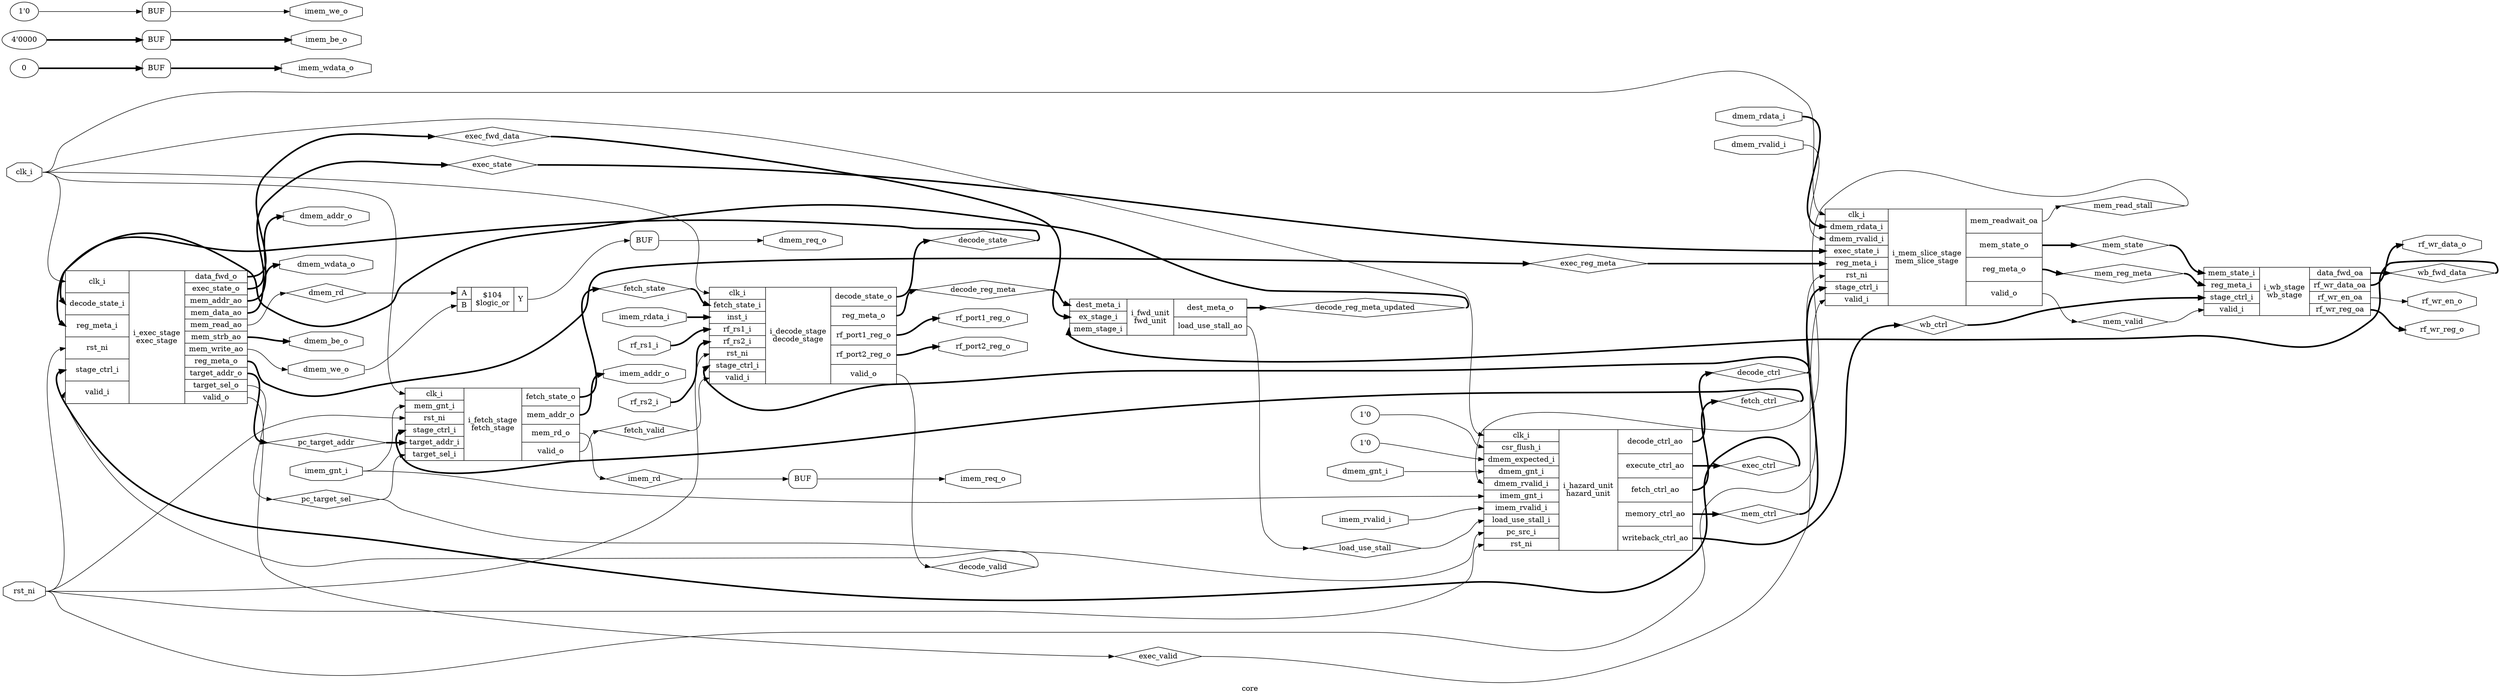 digraph "core" {
label="core";
rankdir="LR";
remincross=true;
n2 [ shape=diamond, label="dmem_rd", color="black", fontcolor="black" ];
n3 [ shape=diamond, label="pc_target_addr", color="black", fontcolor="black" ];
n4 [ shape=diamond, label="imem_rd", color="black", fontcolor="black" ];
n5 [ shape=diamond, label="pc_target_sel", color="black", fontcolor="black" ];
n6 [ shape=diamond, label="wb_fwd_data", color="black", fontcolor="black" ];
n7 [ shape=diamond, label="exec_fwd_data", color="black", fontcolor="black" ];
n8 [ shape=diamond, label="load_use_stall", color="black", fontcolor="black" ];
n9 [ shape=diamond, label="mem_read_stall", color="black", fontcolor="black" ];
n10 [ shape=diamond, label="mem_valid", color="black", fontcolor="black" ];
n11 [ shape=diamond, label="exec_valid", color="black", fontcolor="black" ];
n12 [ shape=diamond, label="decode_valid", color="black", fontcolor="black" ];
n13 [ shape=diamond, label="fetch_valid", color="black", fontcolor="black" ];
n14 [ shape=diamond, label="mem_reg_meta", color="black", fontcolor="black" ];
n15 [ shape=diamond, label="exec_reg_meta", color="black", fontcolor="black" ];
n16 [ shape=diamond, label="decode_reg_meta_updated", color="black", fontcolor="black" ];
n17 [ shape=diamond, label="decode_reg_meta", color="black", fontcolor="black" ];
n18 [ shape=diamond, label="wb_ctrl", color="black", fontcolor="black" ];
n19 [ shape=diamond, label="mem_ctrl", color="black", fontcolor="black" ];
n20 [ shape=diamond, label="exec_ctrl", color="black", fontcolor="black" ];
n21 [ shape=diamond, label="decode_ctrl", color="black", fontcolor="black" ];
n22 [ shape=diamond, label="fetch_ctrl", color="black", fontcolor="black" ];
n23 [ shape=diamond, label="mem_state", color="black", fontcolor="black" ];
n24 [ shape=diamond, label="exec_state", color="black", fontcolor="black" ];
n25 [ shape=diamond, label="decode_state", color="black", fontcolor="black" ];
n26 [ shape=diamond, label="fetch_state", color="black", fontcolor="black" ];
n27 [ shape=octagon, label="dmem_rdata_i", color="black", fontcolor="black" ];
n28 [ shape=octagon, label="dmem_rvalid_i", color="black", fontcolor="black" ];
n29 [ shape=octagon, label="dmem_wdata_o", color="black", fontcolor="black" ];
n30 [ shape=octagon, label="dmem_be_o", color="black", fontcolor="black" ];
n31 [ shape=octagon, label="dmem_we_o", color="black", fontcolor="black" ];
n32 [ shape=octagon, label="dmem_addr_o", color="black", fontcolor="black" ];
n33 [ shape=octagon, label="dmem_gnt_i", color="black", fontcolor="black" ];
n34 [ shape=octagon, label="dmem_req_o", color="black", fontcolor="black" ];
n35 [ shape=octagon, label="rf_rs2_i", color="black", fontcolor="black" ];
n36 [ shape=octagon, label="rf_rs1_i", color="black", fontcolor="black" ];
n37 [ shape=octagon, label="rf_wr_data_o", color="black", fontcolor="black" ];
n38 [ shape=octagon, label="rf_wr_reg_o", color="black", fontcolor="black" ];
n39 [ shape=octagon, label="rf_wr_en_o", color="black", fontcolor="black" ];
n40 [ shape=octagon, label="rf_port2_reg_o", color="black", fontcolor="black" ];
n41 [ shape=octagon, label="rf_port1_reg_o", color="black", fontcolor="black" ];
n42 [ shape=octagon, label="imem_rdata_i", color="black", fontcolor="black" ];
n43 [ shape=octagon, label="imem_rvalid_i", color="black", fontcolor="black" ];
n44 [ shape=octagon, label="imem_wdata_o", color="black", fontcolor="black" ];
n45 [ shape=octagon, label="imem_be_o", color="black", fontcolor="black" ];
n46 [ shape=octagon, label="imem_we_o", color="black", fontcolor="black" ];
n47 [ shape=octagon, label="imem_addr_o", color="black", fontcolor="black" ];
n48 [ shape=octagon, label="imem_gnt_i", color="black", fontcolor="black" ];
n49 [ shape=octagon, label="imem_req_o", color="black", fontcolor="black" ];
n50 [ shape=octagon, label="rst_ni", color="black", fontcolor="black" ];
n51 [ shape=octagon, label="clk_i", color="black", fontcolor="black" ];
c55 [ shape=record, label="{{<p52> A|<p53> B}|$104\n$logic_or|{<p54> Y}}" ];
v0 [ label="1'0" ];
v1 [ label="1'0" ];
c65 [ shape=record, label="{{<p51> clk_i|<p56> csr_flush_i|<p57> dmem_expected_i|<p33> dmem_gnt_i|<p28> dmem_rvalid_i|<p48> imem_gnt_i|<p43> imem_rvalid_i|<p58> load_use_stall_i|<p59> pc_src_i|<p50> rst_ni}|i_hazard_unit\nhazard_unit|{<p60> decode_ctrl_ao|<p61> execute_ctrl_ao|<p62> fetch_ctrl_ao|<p63> memory_ctrl_ao|<p64> writeback_ctrl_ao}}" ];
c71 [ shape=record, label="{{<p66> dest_meta_i|<p67> ex_stage_i|<p68> mem_stage_i}|i_fwd_unit\nfwd_unit|{<p69> dest_meta_o|<p70> load_use_stall_ao}}" ];
c80 [ shape=record, label="{{<p72> mem_state_i|<p73> reg_meta_i|<p74> stage_ctrl_i|<p75> valid_i}|i_wb_stage\nwb_stage|{<p76> data_fwd_oa|<p77> rf_wr_data_oa|<p78> rf_wr_en_oa|<p79> rf_wr_reg_oa}}" ];
c86 [ shape=record, label="{{<p51> clk_i|<p27> dmem_rdata_i|<p28> dmem_rvalid_i|<p81> exec_state_i|<p73> reg_meta_i|<p50> rst_ni|<p74> stage_ctrl_i|<p75> valid_i}|i_mem_slice_stage\nmem_slice_stage|{<p82> mem_readwait_oa|<p83> mem_state_o|<p84> reg_meta_o|<p85> valid_o}}" ];
c97 [ shape=record, label="{{<p51> clk_i|<p87> decode_state_i|<p73> reg_meta_i|<p50> rst_ni|<p74> stage_ctrl_i|<p75> valid_i}|i_exec_stage\nexec_stage|{<p88> data_fwd_o|<p89> exec_state_o|<p90> mem_addr_ao|<p91> mem_data_ao|<p92> mem_read_ao|<p93> mem_strb_ao|<p94> mem_write_ao|<p84> reg_meta_o|<p95> target_addr_o|<p96> target_sel_o|<p85> valid_o}}" ];
c101 [ shape=record, label="{{<p51> clk_i|<p98> fetch_state_i|<p99> inst_i|<p36> rf_rs1_i|<p35> rf_rs2_i|<p50> rst_ni|<p74> stage_ctrl_i|<p75> valid_i}|i_decode_stage\ndecode_stage|{<p100> decode_state_o|<p84> reg_meta_o|<p41> rf_port1_reg_o|<p40> rf_port2_reg_o|<p85> valid_o}}" ];
c108 [ shape=record, label="{{<p51> clk_i|<p102> mem_gnt_i|<p50> rst_ni|<p74> stage_ctrl_i|<p103> target_addr_i|<p104> target_sel_i}|i_fetch_stage\nfetch_stage|{<p105> fetch_state_o|<p106> mem_addr_o|<p107> mem_rd_o|<p85> valid_o}}" ];
v2 [ label="1'0" ];
x3 [shape=box, style=rounded, label="BUF"];
v4 [ label="4'0000" ];
x5 [shape=box, style=rounded, label="BUF"];
v6 [ label="0" ];
x7 [shape=box, style=rounded, label="BUF"];
x8 [shape=box, style=rounded, label="BUF"];
x9 [shape=box, style=rounded, label="BUF"];
c55:p54:e -> x8:w:w [color="black", label=""];
c86:p85:e -> n10:w [color="black", label=""];
n10:e -> c80:p75:w [color="black", label=""];
c97:p85:e -> n11:w [color="black", label=""];
n11:e -> c86:p75:w [color="black", label=""];
c101:p85:e -> n12:w [color="black", label=""];
n12:e -> c97:p75:w [color="black", label=""];
c108:p85:e -> n13:w [color="black", label=""];
n13:e -> c101:p75:w [color="black", label=""];
c86:p84:e -> n14:w [color="black", style="setlinewidth(3)", label=""];
n14:e -> c80:p73:w [color="black", style="setlinewidth(3)", label=""];
c97:p84:e -> n15:w [color="black", style="setlinewidth(3)", label=""];
n15:e -> c86:p73:w [color="black", style="setlinewidth(3)", label=""];
c71:p69:e -> n16:w [color="black", style="setlinewidth(3)", label=""];
n16:e -> c97:p73:w [color="black", style="setlinewidth(3)", label=""];
c101:p84:e -> n17:w [color="black", style="setlinewidth(3)", label=""];
n17:e -> c71:p66:w [color="black", style="setlinewidth(3)", label=""];
c65:p64:e -> n18:w [color="black", style="setlinewidth(3)", label=""];
n18:e -> c80:p74:w [color="black", style="setlinewidth(3)", label=""];
c65:p63:e -> n19:w [color="black", style="setlinewidth(3)", label=""];
n19:e -> c86:p74:w [color="black", style="setlinewidth(3)", label=""];
c97:p92:e -> n2:w [color="black", label=""];
n2:e -> c55:p52:w [color="black", label=""];
c65:p61:e -> n20:w [color="black", style="setlinewidth(3)", label=""];
n20:e -> c97:p74:w [color="black", style="setlinewidth(3)", label=""];
c65:p60:e -> n21:w [color="black", style="setlinewidth(3)", label=""];
n21:e -> c101:p74:w [color="black", style="setlinewidth(3)", label=""];
c65:p62:e -> n22:w [color="black", style="setlinewidth(3)", label=""];
n22:e -> c108:p74:w [color="black", style="setlinewidth(3)", label=""];
c86:p83:e -> n23:w [color="black", style="setlinewidth(3)", label=""];
n23:e -> c80:p72:w [color="black", style="setlinewidth(3)", label=""];
c97:p89:e -> n24:w [color="black", style="setlinewidth(3)", label=""];
n24:e -> c86:p81:w [color="black", style="setlinewidth(3)", label=""];
c101:p100:e -> n25:w [color="black", style="setlinewidth(3)", label=""];
n25:e -> c97:p87:w [color="black", style="setlinewidth(3)", label=""];
c108:p105:e -> n26:w [color="black", style="setlinewidth(3)", label=""];
n26:e -> c101:p98:w [color="black", style="setlinewidth(3)", label=""];
n27:e -> c86:p27:w [color="black", style="setlinewidth(3)", label=""];
n28:e -> c86:p28:w [color="black", label=""];
c97:p91:e -> n29:w [color="black", style="setlinewidth(3)", label=""];
c97:p95:e -> n3:w [color="black", style="setlinewidth(3)", label=""];
n3:e -> c108:p103:w [color="black", style="setlinewidth(3)", label=""];
c97:p93:e -> n30:w [color="black", style="setlinewidth(3)", label=""];
c97:p94:e -> n31:w [color="black", label=""];
n31:e -> c55:p53:w [color="black", label=""];
c97:p90:e -> n32:w [color="black", style="setlinewidth(3)", label=""];
n33:e -> c65:p33:w [color="black", label=""];
x8:e:e -> n34:w [color="black", label=""];
n35:e -> c101:p35:w [color="black", style="setlinewidth(3)", label=""];
n36:e -> c101:p36:w [color="black", style="setlinewidth(3)", label=""];
c80:p77:e -> n37:w [color="black", style="setlinewidth(3)", label=""];
c80:p79:e -> n38:w [color="black", style="setlinewidth(3)", label=""];
c80:p78:e -> n39:w [color="black", label=""];
c108:p107:e -> n4:w [color="black", label=""];
n4:e -> x9:w:w [color="black", label=""];
c101:p40:e -> n40:w [color="black", style="setlinewidth(3)", label=""];
c101:p41:e -> n41:w [color="black", style="setlinewidth(3)", label=""];
n42:e -> c101:p99:w [color="black", style="setlinewidth(3)", label=""];
n43:e -> c65:p43:w [color="black", label=""];
x7:e:e -> n44:w [color="black", style="setlinewidth(3)", label=""];
x5:e:e -> n45:w [color="black", style="setlinewidth(3)", label=""];
x3:e:e -> n46:w [color="black", label=""];
c108:p106:e -> n47:w [color="black", style="setlinewidth(3)", label=""];
n48:e -> c108:p102:w [color="black", label=""];
n48:e -> c65:p48:w [color="black", label=""];
x9:e:e -> n49:w [color="black", label=""];
c97:p96:e -> n5:w [color="black", label=""];
n5:e -> c108:p104:w [color="black", label=""];
n5:e -> c65:p59:w [color="black", label=""];
n50:e -> c101:p50:w [color="black", label=""];
n50:e -> c108:p50:w [color="black", label=""];
n50:e -> c65:p50:w [color="black", label=""];
n50:e -> c86:p50:w [color="black", label=""];
n50:e -> c97:p50:w [color="black", label=""];
n51:e -> c101:p51:w [color="black", label=""];
n51:e -> c108:p51:w [color="black", label=""];
n51:e -> c65:p51:w [color="black", label=""];
n51:e -> c86:p51:w [color="black", label=""];
n51:e -> c97:p51:w [color="black", label=""];
c80:p76:e -> n6:w [color="black", style="setlinewidth(3)", label=""];
n6:e -> c71:p68:w [color="black", style="setlinewidth(3)", label=""];
c97:p88:e -> n7:w [color="black", style="setlinewidth(3)", label=""];
n7:e -> c71:p67:w [color="black", style="setlinewidth(3)", label=""];
c71:p70:e -> n8:w [color="black", label=""];
n8:e -> c65:p58:w [color="black", label=""];
c86:p82:e -> n9:w [color="black", label=""];
n9:e -> c65:p28:w [color="black", label=""];
v0:e -> c65:p56:w [color="black", label=""];
v1:e -> c65:p57:w [color="black", label=""];
v2:e -> x3:w:w [color="black", label=""];
v4:e -> x5:w:w [color="black", style="setlinewidth(3)", label=""];
v6:e -> x7:w:w [color="black", style="setlinewidth(3)", label=""];
}
